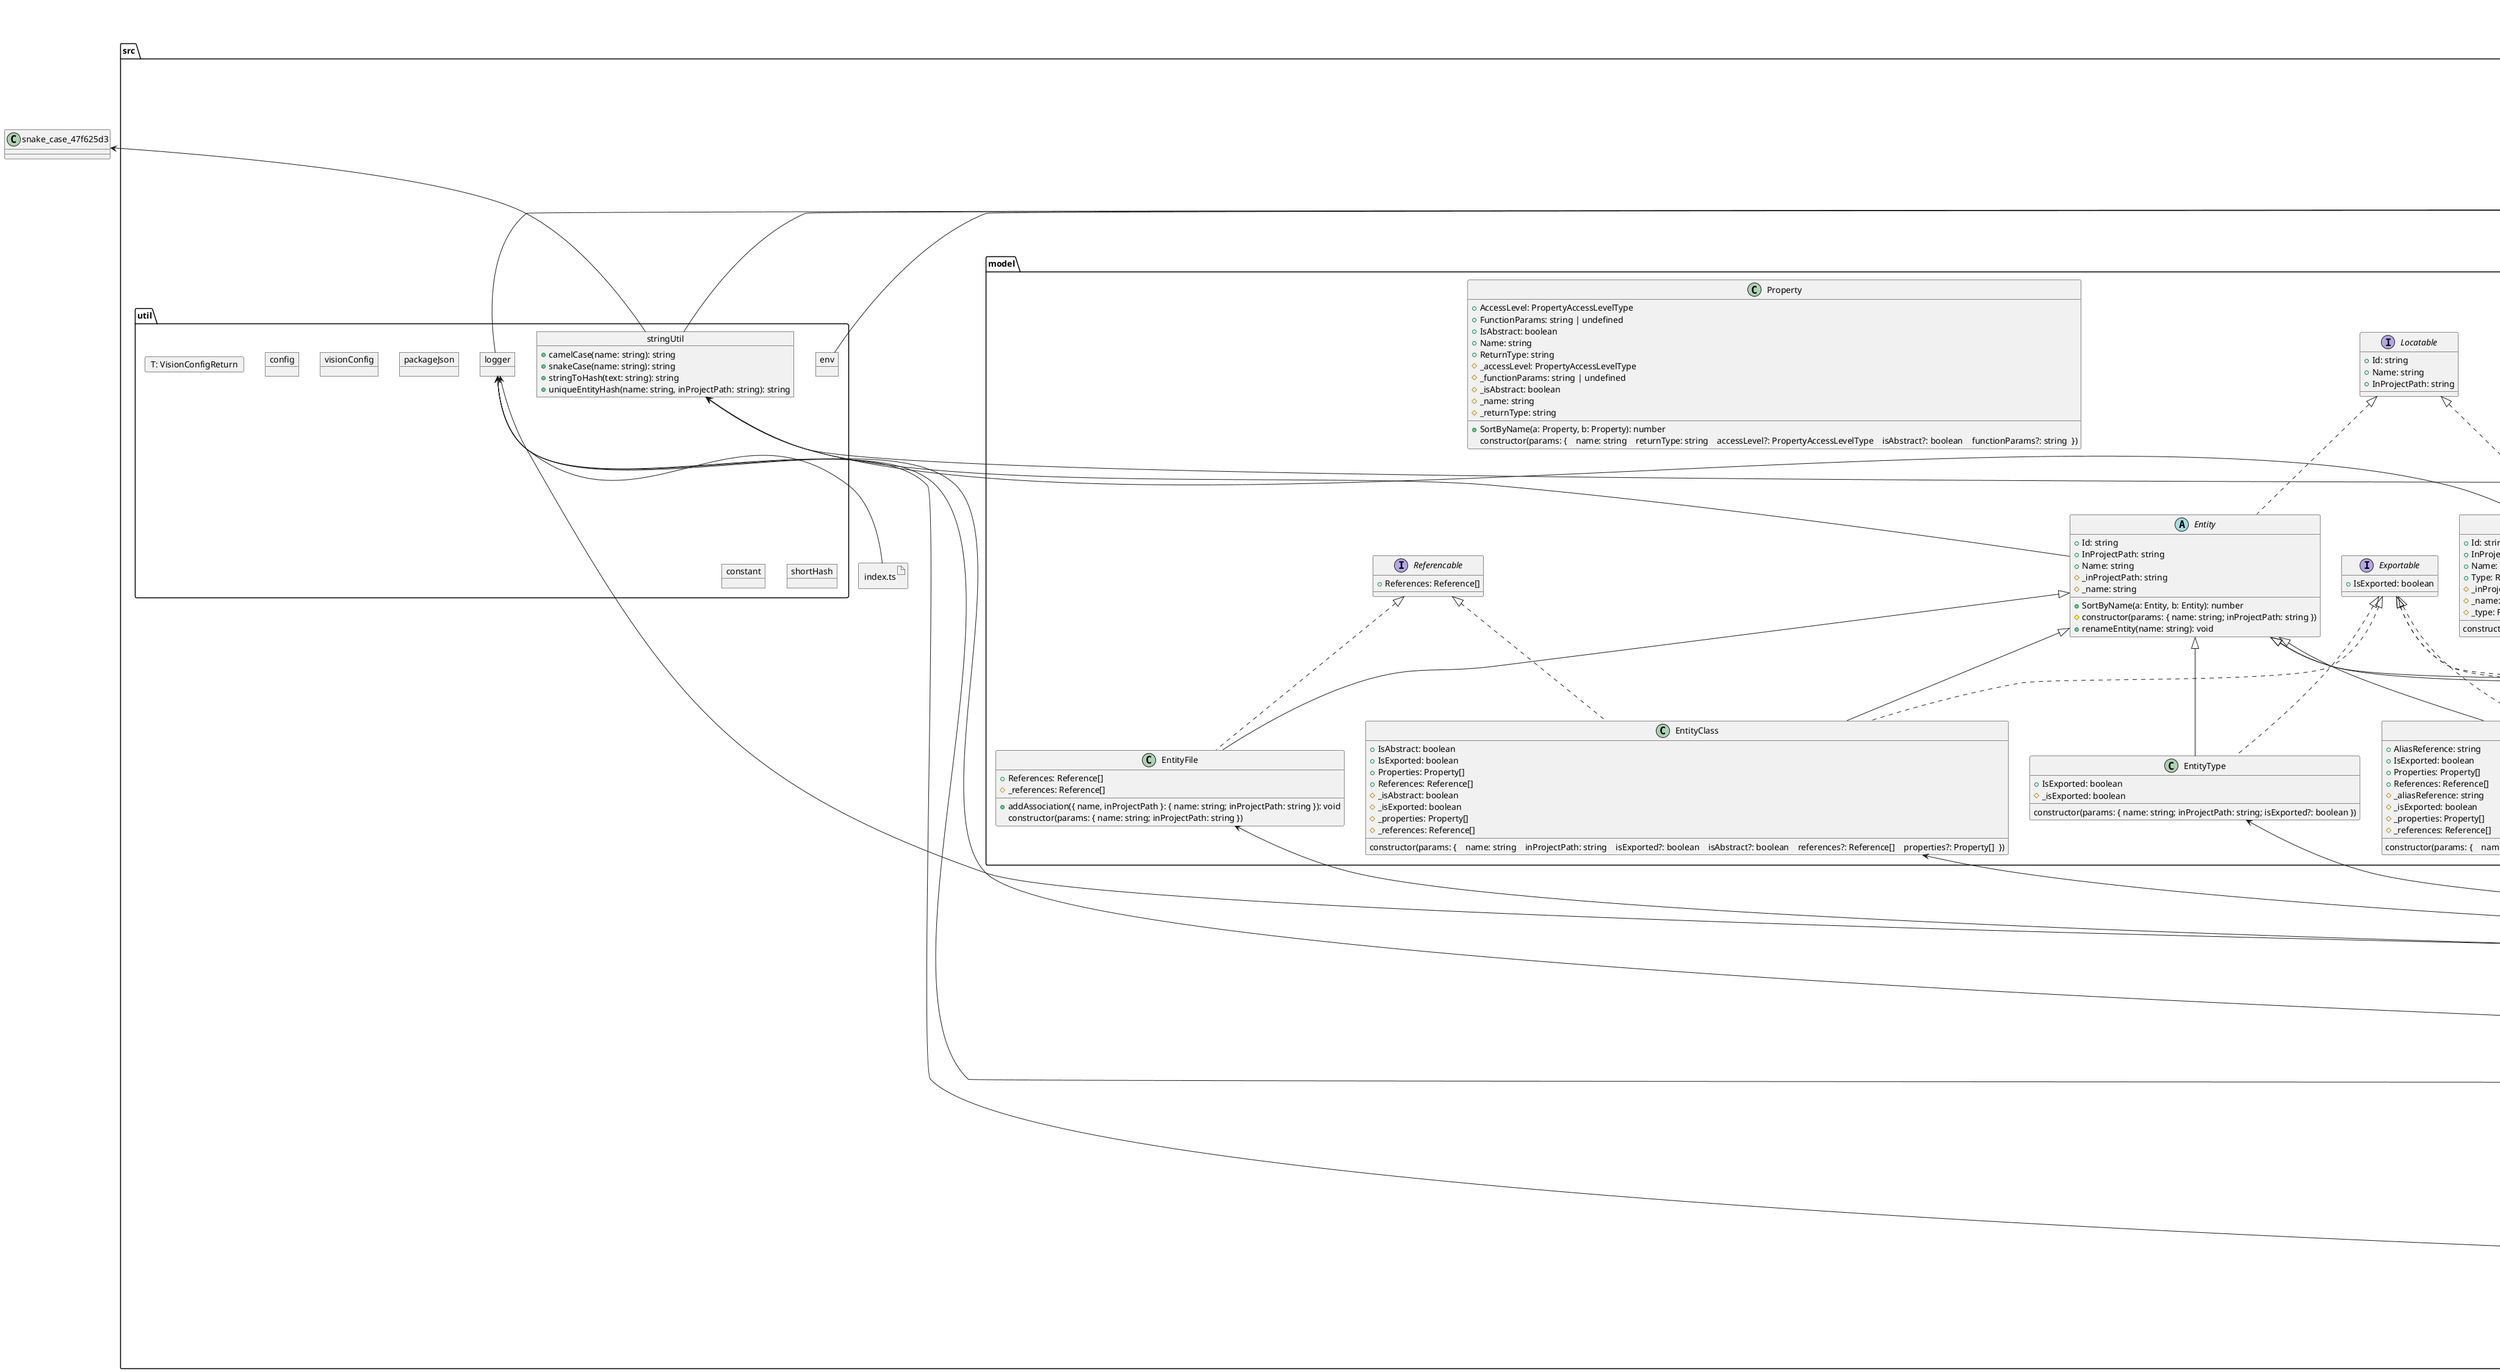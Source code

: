 @startuml
    folder "src" as src_b874d07 {
      artifact "index.ts" as index_ts_e4daf83f {
      }
      folder "app" as app_6faf0769 {
        class "CliApp" as cli_app_8bf9ca45 {
          constructor(args: string[])
        }
        object "app" as app_1d92d491 {
          # _onError(err: Error): Promise<void>
          # _registerOnExit: void
          # _server: undefined | any
          # _start(runApp: App): Promise<void>
          # _stop: Promise<void>
          + start: void
        }
        folder "init" as init_837dc15c {
          class "ExecArgsAsCommand" as exec_args_as_command_d74becbe {
            Name: string
            - ___args: string[]
            # _destroyFn: Promise<void>
            # _initFn: Promise<void>
            constructor(args: string[])
          }
        }
      }
      folder "dal" as dal_fba75381 {
        card "T: ExecResult" as exec_result_4f6edd5d {
        }
        object "shellDal" as shell_dal_4f6edd5d {
          + cd(dir: string): void
          + exec(cmd: string): Promise<ExecResult>
          + print(message: string): void
          + pwd: string
        }
      }
      folder "enum" as enum_1eea471b {
        enum "PumlGroupType" as puml_group_type_87f1b99e {
          FICTIVE = 'fictive'
          FOLDER = 'folder'
          RECTANGLE = 'rectangle'
        }
        enum "ReferenceType" as reference_type_1f38c983 {
          AGGREGATION = 'aggregation'
          ASSOCIATION = 'association'
          COMPOSITION = 'composition'
          DEPENDENCY = 'dependency'
          IMPLEMENTATION = 'implementation'
          INHERITANCE = 'inheritance'
        }
      }
      folder "model" as model_40d91327 {
        class "EntityClass" as entity_class_87e50b39 {
          + IsAbstract: boolean
          + IsExported: boolean
          + Properties: Property[]
          + References: Reference[]
          # _isAbstract: boolean
          # _isExported: boolean
          # _properties: Property[]
          # _references: Reference[]
          constructor(params: {    name: string    inProjectPath: string    isExported?: boolean    isAbstract?: boolean    references?: Reference[]    properties?: Property[]  })
        }
        class "EntityEnum" as entity_enum_f7c58024 {
          + IsExported: boolean
          + Properties: string[]
          # _isExported: boolean
          # _properties: string[]
          constructor(params: { name: string; inProjectPath: string; isExported?: boolean; properties: string[] })
        }
        class "EntityFile" as entity_file_33f169f1 {
          + References: Reference[]
          # _references: Reference[]
          + addAssociation({ name, inProjectPath }: { name: string; inProjectPath: string }): void
          constructor(params: { name: string; inProjectPath: string })
        }
        class "EntityInterface" as entity_interface_590b4132 {
          + IsExported: boolean
          + Properties: Property[]
          + References: Reference[]
          # _isExported: boolean
          # _properties: Property[]
          # _references: Reference[]
          constructor(params: {    name: string    inProjectPath: string    isExported?: boolean    references?: Reference[]    properties?: Property[]  })
        }
        class "EntityObject" as entity_object_784a4022 {
          + AliasReference: string
          + IsExported: boolean
          + Properties: Property[]
          + References: Reference[]
          # _aliasReference: string
          # _isExported: boolean
          # _properties: Property[]
          # _references: Reference[]
          constructor(params: {    name: string    inProjectPath: string    isExported?: boolean    references?: Reference[]    properties?: Property[]    aliasReference?: string  })
        }
        class "EntityType" as entity_type_a3fb7caf {
          + IsExported: boolean
          # _isExported: boolean
          constructor(params: { name: string; inProjectPath: string; isExported?: boolean })
        }
        abstract "Entity" as entity_9581579a {
          + Id: string
          + InProjectPath: string
          + Name: string
          + SortByName(a: Entity, b: Entity): number
          # _inProjectPath: string
          # _name: string
          # constructor(params: { name: string; inProjectPath: string })
          + renameEntity(name: string): void
        }
        interface "Exportable" as exportable_2ac9ab8f {
          + IsExported: boolean
        }
        interface "Locatable" as locatable_b011d3de {
          + Id: string
          + Name: string
          + InProjectPath: string
        }
        enum "PropertyAccessLevelType" as property_access_level_type_d5a84d26 {
          NO_MODIFIER = 'no-modifier'
          PRIVATE = 'private'
          PROTECTED = 'protected'
          PUBLIC = 'public'
        }
        class "Property" as property_d5a84d26 {
          + AccessLevel: PropertyAccessLevelType
          + FunctionParams: string | undefined
          + IsAbstract: boolean
          + Name: string
          + ReturnType: string
          + SortByName(a: Property, b: Property): number
          # _accessLevel: PropertyAccessLevelType
          # _functionParams: string | undefined
          # _isAbstract: boolean
          # _name: string
          # _returnType: string
          constructor(params: {    name: string    returnType: string    accessLevel?: PropertyAccessLevelType    isAbstract?: boolean    functionParams?: string  })
        }
        interface "Referencable" as referencable_31799d25 {
          + References: Reference[]
        }
        class "Reference" as reference_aaef6aea {
          + Id: string
          + InProjectPath: string
          + Name: string
          + Type: ReferenceType
          # _inProjectPath: string
          # _name: string
          # _type: ReferenceType
          constructor(params: { name: string; inProjectPath: string; type: ReferenceType })
        }
      }
      folder "module" as module_9f6f6c52 {
        artifact "ts.ts" as ts_ts_eabf7773 {
        }
      }
      folder "service" as service_c83a6ab5 {
        card "T: ArgsServiceParams" as args_service_params_d268d804 {
        }
        card "T: CliCommands" as cli_commands_d268d804 {
        }
        card "T: CmdGenerateParams" as cmd_generate_params_d268d804 {
        }
        object "argsService" as args_service_d268d804 {
          + argToObject({ args, options }: ArgsServiceParams): T
          + cliCommandOptions: Options
          + cmdGenerateParams: Options
          + selectedCommandCount({ args, options }: ArgsServiceParams): number
        }
        object "cliService" as cli_service_317b6b45 {
          + printHelp: void
          + printVersion: void
        }
        object "fileService" as file_service_3f424ea5 {
          + cleanupPath(relativeOrAbsPath: string): string
          + fileListFromFolder(folderPath: string): Promise<string[]>
          + fileNameFromPath(filePath: string, options: { withExtension?: boolean } = {}): string
          + importPathFind(params: { filePathImportedFrom: string; importPath: string }): string
          + isAbsPath(relativeOrAbsPath: string): boolean
          + isDotPath(path: string): boolean
          + joinPaths(...paths: string[]): string
          + lastFolderFromPath(filePath: string): string
          + makeFolderIfNotExist(folderPath: string): Promise<void>
          + mkdirAndWriteToFile(params: { folderPath: string; fileName: string; data: string }): Promise<void>
          + readFile(filePath: string): Promise<string>
          + relativeToAbsPath(relativeOrAbsPath: string): string
          + writeToFile(params: { filePath: string; data: string }): Promise<void>
        }
        object "helpService" as help_service_20a1eb92 {
          + text: string
        }
        card "T: PrintStdMessage" as print_std_message_db3f045d {
        }
        object "shellService" as shell_service_db3f045d {
          # _joinResults(results: PrintStdMessage[]): PrintStdMessage
          + cd: shellDal
          + exec: shellDal
          + print: shellDal
          + printError(message: string): void
          + printStdMessage(...messageArgs: PrintStdMessage[]): void
          + printSuccess(message: string): void
        }
        folder "command" as command_7ebc6e5d {
          interface "Executable" as executable_a85166eb {
            + execute: Promise<void>
          }
          class "Generate" as generate_eb5ef3b0 {
            + execute: Promise<void>
          }
          class "PrintHelp" as print_help_2c3c3bf6 {
            + execute: Promise<void>
          }
          class "PrintVersion" as print_version_dc92b85d {
            + execute: Promise<void>
          }
        }
        folder "convert" as convert_2b710bad {
          object "convertService" as convert_service_b2b4bfac {
            + strategyByFile(params: { filePath: string; folderPath: string }): ConvertStrategy | undefined
          }
          interface "ConvertStrategy" as convert_strategy_2898ab6a {
            + convert: Promise<Entity[]>
          }
          folder "ts" as ts_42a428a5 {
            card "T: TsConfigFileType" as ts_config_file_type_715f0c18 {
            }
            object "___tsConfigFileJson" as ts_config_file_json_715f0c18 {
            }
            object "tsConfigFileService" as ts_config_file_service_715f0c18 {
              # _cleanReplacePaths: { startsWith: string; replaceWith: string }[]
              # _cleanReplaceWith(path: string): string
              # _getFileJson: TsConfigFileType
              + init: Promise<void>
              + moduleAliasResolve(path: string): string
            }
            class "TsConvert" as ts_convert_87a0875e {
              # _filePath: string
              # _folderPath: string
              # _parseFile(params: { filePath: string; fileName: string }): Promise<ts.SourceFile>
              constructor({ filePath, folderPath }: { filePath: string; folderPath: string })
              + convert: Promise<Entity[]>
            }
            class "TsEntityParser" as ts_entity_parser_d73e1a98 {
              # _fileName: string
              # _findI
              # _importParseResults: TsParserImportParseResult[]
              # _inProjectPath: string
              # _joinEntitiesByAliasReference(entities: Entity[]): Entity[]
              # _parseStatement(statement: ts.Statement): Entity[]
              # _parseStatements: Entity[]
              # _parsedSource: ts.SourceFile
              # _parserByStatementKind(statement: ts.Statement): Parsable | undefined
              constructor(params: {    parsedSource: ts.SourceFile    fileName: string    inProjectPath: string    importParseResults: TsParserImportParseResult[]  })
              + parsedEntities: Entity[]
            }
            object "tsParserImportRelations" as ts_parser_import_relations_62a961c6 {
              + findIdentifier(identifierName: string, statement: any): boolean
              + findImportRelations(statement: ts.Statement | ts.VariableDeclaration, importParseResults: TsParserImportParseResult[]): Reference[]
              + isDeclaration(statement: any): boolean
              + stepIntoArray(identifierName: string, statement: any, blockNames: string[]): boolean
              + stepIntoNode(identifierName: string, statement: any, blockNames: string[]): boolean
            }
            object "tsParserService" as ts_parser_service_e67f4e7e {
              # _isViableExportableStatementKind(kind: number): boolean
              + accessLevel(modifiers?: ts.ModifiersArray): PropertyAccessLevelType
              + checkIfThereAreAnyExports(parsedSource: ts.SourceFile): boolean
              + findClassRelations(params: { statement: ts.Statement; parsedSource: ts.SourceFile; inProjectPath: string }): Reference[]
              + importsFromStatement(params: { statement: ts.Statement; inProjectPath: string }): TsParserImportParseResult[]
              + importsFromStatements(params: { parsedSource: ts.SourceFile; inProjectPath: string }): TsParserImportParseResult[]
              + isAbstract(modifiers?: ts.ModifiersArray): boolean
              + isExported(modifiers?: ts.ModifiersArray): boolean
            }
            folder "parser" as parser_a64afe8d {
              interface "Parsable" as parsable_1dc7e811 {
                + parse: T
              }
              class "TsParserClass" as ts_parser_class_5b693985 {
                # _findProperties: Property[]
                # _importParseResults: TsParserImportParseResult[]
                # _inProjectPath: string
                # _parsedSource: ts.SourceFile
                # _propertiesToString(parameters?: any[]): string
                # _returnTypeValue(member: any): string
                # _statement: ts.Statement
                constructor(params: {    parsedSource: ts.SourceFile    statement: ts.Statement    inProjectPath: string    importParseResults: TsParserImportParseResult[]  })
                + parse: EntityClass[]
              }
              class "TsParserEnum" as ts_parser_enum_2a645d78 {
                # _inProjectPath: string
                # _parsedSource: ts.SourceFile
                # _statement: ts.Statement
                constructor(params: { parsedSource: ts.SourceFile; statement: ts.Statement; inProjectPath: string })
                + parse: EntityEnum[]
              }
              class "TsParserFile" as ts_parser_file_f26663cd {
                # _fileName: string
                # _importParseResults: TsParserImportParseResult[]
                # _inProjectPath: string
                # _parsedSource: ts.SourceFile
                constructor(params: {    parsedSource: ts.SourceFile    inProjectPath: string    fileName: string    importParseResults: TsParserImportParseResult[]  })
                + parse: EntityFile[]
              }
              card "T: TsParserImportParseResult" as ts_parser_import_parse_result_edaa2a96 {
              }
              class "TsParserImport" as ts_parser_import_edaa2a96 {
                # _importedFileInProjectAbsPath(importPath: string): string
                # _inProjectPath: string
                # _parseBindingName(importClause: any): string[]
                # _parseDefaultImport(importClause: any): string[]
                # _parseElements(elements: any): string[]
                # _statement: ts.Statement
                constructor(params: { statement: ts.Statement; inProjectPath: string })
                + parse: TsParserImportParseResult[]
              }
              class "TsParserInterface" as ts_parser_interface_8936afae {
                # _findProperties: Property[]
                # _inProjectPath: string
                # _parsedSource: ts.SourceFile
                # _statement: ts.Statement
                constructor(params: { parsedSource: ts.SourceFile; statement: ts.Statement; inProjectPath: string })
                + parse: EntityInterface[]
              }
              class "TsParserObject" as ts_parser_object_cba014be {
                # _accessLevel(propName: string): PropertyAccessLevelType
                # _findProperties(properties?: any[]): Property[]
                # _importParseResults: TsParserImportParseResult[]
                # _inProjectPath: string
                # _nameFromDeclarationsList(declarationList: ts.VariableDeclarationList): { name: string; declaration: ts.VariableDeclaration } | undefined
                # _parsedSource: ts.SourceFile
                # _returnTypeValue(property: any): string
                # _statement: ts.Statement
                constructor(params: {    parsedSource: ts.SourceFile    statement: ts.Statement    inProjectPath: string    importParseResults: TsParserImportParseResult[]  })
                + parse: EntityObject[]
              }
              class "TsParserType" as ts_parser_type_46289b53 {
                # _inProjectPath: string
                # _statement: ts.Statement
                constructor(params: { statement: ts.Statement; inProjectPath: string })
                + parse: EntityType[]
              }
            }
          }
        }
        folder "print" as print_8fa2e50b {
          interface "PrintStrategy" as print_strategy_5e9faaaa {
            + print(params: { entities: Entity[] }): Promise<void>
          }
          folder "puml" as puml_bc87e940 {
            class "PumlDocument" as puml_document_ebf39ea0 {
              # _print: string[]
              # _templateEnd: string
              # _templateStart: string
            }
            abstract "PumlEntity" as puml_entity_cc3a6994 {
              # _children: PumlEntity[]
              # _indentRows(templates: string[]): string[]
              # {abstract} _print: string[]
              # _relations: PumlRelation[]
              # {abstract} _templateEnd: string
              # {abstract} _templateStart: string
              + addChildren(printable: PumlEntity): void
              + print: string
              + printRelations: string
            }
            class "PumlGroup" as puml_group_a2149850 {
              + GroupPath: string
              + Id: string
              + Name: string
              + Type: string
              # _groupPath: string
              # _name: string
              # _print: string[]
              # _printGroups(groups: { [k: string]: PumlGroup }): string
              # _templateEnd: string
              # _templateStart: string
              # _type: PumlGroupType
              constructor(params: { name: string; type: PumlGroupType; groupPath: string })
              + groups: { [k: string]: PumlGroup }
            }
            class "PumlPrint" as puml_print_77dc46be {
              # _destinationPath: string
              # _fileName:  = vision.puml
              # _generateGroups(entities: Entity[]): void
              # _printableStrategyFromEntity(entity: Entity): PumlEntity | undefined
              # _pumlRelationStrings: string[]
              # _rootGroup: PumlGroup
              # _writeToFile(data: string): Promise<void>
              constructor(params: { appName?: string; destinationPath: string })
              + print(params: { entities: Entity[] }): Promise<void>
            }
            class "PumlRelation" as puml_relation_24365729 {
              # _fromEntity: Entity
              # _linkByReferenceType: string
              # _reference: Reference
              constructor(params: { reference: Reference; fromEntity: Entity })
              + print: string
            }
            folder "printable-entity" as printable_entity_3657a4a2 {
              class "PumlPrintableClass" as puml_printable_class_46ef6395 {
                # _entity: EntityClass
                # _print: string[]
                # _printProperty(property: Property): string
                # _templateEnd: string
                # _templateStart: string
                constructor(params: { entity: EntityClass })
              }
              class "PumlPrintableEnum" as puml_printable_enum_9f4c4448 {
                # _entity: EntityEnum
                # _print: string[]
                # _templateEnd: string
                # _templateStart: string
                constructor(params: { entity: EntityEnum })
              }
              class "PumlPrintableFile" as puml_printable_file_11eb1ddd {
                # _entity: EntityFile
                # _print: string[]
                # _templateEnd: string
                # _templateStart: string
                constructor(params: { entity: EntityFile })
              }
              class "PumlPrintableInterface" as puml_printable_interface_dfa76d5e {
                # _entity: EntityInterface
                # _print: string[]
                # _printProperty(property: Property): string
                # _templateEnd: string
                # _templateStart: string
                constructor(params: { entity: EntityInterface })
              }
              class "PumlPrintableObject" as puml_printable_object_2cf1044e {
                # _entity: EntityObject
                # _print: string[]
                # _printProperty(property: Property): string
                # _templateEnd: string
                # _templateStart: string
                constructor(params: { entity: EntityObject })
              }
              class "PumlPrintableProperty" as puml_printable_property_739e371c {
                # _abstractAttribute: string
                # _accessLevel: string
                # _print: string[]
                # _property: Property
                # _propertyName: string
                # _templateEnd: string
                # _templateStart: string
                constructor(params: { property: Property })
              }
              class "PumlPrintableType" as puml_printable_type_21bec203 {
                # _entity: EntityType
                # _print: string[]
                # _templateEnd: string
                # _templateStart: string
                constructor(params: { entity: EntityType })
              }
              class "PumlPrintableWrapper" as puml_printable_wrapper_b8ea5ae8 {
                # _print: string[]
                # _templateEnd: string
                # _templateStart: string
                constructor(protected readonly _string: string)
              }
            }
          }
        }
      }
      folder "use-case" as use_case_fcef54f2 {
        object "cliInitUseCase" as cli_init_use_case_9439e852 {
          + createCommandFromCliArgs(args: string[]): Executable
          + execArgsAsCommand(args: string[]): Promise<void>
          + ifMoreThenOneCommandSelectedThrowErrorAndPrintHelp(args: string[]): void
          + ifNoCommandSelectedThrowErrorAndPrintHelp(args: string[]): void
        }
        object "visionUseCase" as vision_use_case_dd084107 {
          + processFolder(params: { folderPath: string; printStrategy: PrintStrategy }): Promise<void>
        }
      }
      folder "util" as util_28bcbc6c {
        object "env" as env_939c4ec0 {
        }
        object "config" as config_939c4ec0 {
        }
        card "T: VisionConfigReturn" as vision_config_return_939c4ec0 {
        }
        object "visionConfig" as vision_config_939c4ec0 {
        }
        object "packageJson" as package_json_6be721f4 {
        }
        object "constant" as constant_6be721f4 {
        }
        object "logger" as logger_d1ee5f1e {
        }
        object "shortHash" as short_hash_20f7f236 {
        }
        object "stringUtil" as string_util_20f7f236 {
          + camelCase(name: string): string
          + snakeCase(name: string): string
          + stringToHash(text: string): string
          + uniqueEntityHash(name: string, inProjectPath: string): string
        }
      }
    }
  cli_app_8bf9ca45 -up-|> app_d815df3b
  app_1d92d491 -up-> logger_d1ee5f1e
  exec_args_as_command_d74becbe -up-> cli_init_use_case_9439e852
  exec_args_as_command_d74becbe -up-|> initiate_d815df3b
  shell_dal_4f6edd5d -up-> shell_735e83ab
  index_ts_e4daf83f -up-> logger_d1ee5f1e
  entity_class_87e50b39 -up-|> entity_9581579a
  entity_class_87e50b39 .up.|> exportable_2ac9ab8f
  entity_class_87e50b39 .up.|> referencable_31799d25
  entity_enum_f7c58024 -up-|> entity_9581579a
  entity_enum_f7c58024 .up.|> exportable_2ac9ab8f
  entity_file_33f169f1 -up-|> entity_9581579a
  entity_file_33f169f1 .up.|> referencable_31799d25
  entity_interface_590b4132 -up-|> entity_9581579a
  entity_interface_590b4132 .up.|> exportable_2ac9ab8f
  entity_object_784a4022 -up-|> entity_9581579a
  entity_object_784a4022 .up.|> exportable_2ac9ab8f
  entity_type_a3fb7caf -up-|> entity_9581579a
  entity_type_a3fb7caf .up.|> exportable_2ac9ab8f
  entity_9581579a -up-> string_util_20f7f236
  entity_9581579a .up.|> locatable_b011d3de
  reference_aaef6aea -up-> string_util_20f7f236
  reference_aaef6aea .up.|> locatable_b011d3de
  ts_ts_eabf7773 -up-> ts_88927a5b
  args_service_d268d804 -up-> minimist_91be8eac
  cli_service_317b6b45 -up-> shell_service_db3f045d
  generate_eb5ef3b0 -up-> vision_use_case_dd084107
  generate_eb5ef3b0 .up.|> executable_a85166eb
  print_help_2c3c3bf6 -up-> cli_service_317b6b45
  print_help_2c3c3bf6 .up.|> executable_a85166eb
  print_version_dc92b85d -up-> cli_service_317b6b45
  print_version_dc92b85d .up.|> executable_a85166eb
  convert_service_b2b4bfac -up-> ts_convert_87a0875e
  convert_service_b2b4bfac -up-> logger_d1ee5f1e
  ts_parser_class_5b693985 .up.|> parsable_1dc7e811
  ts_parser_enum_2a645d78 .up.|> parsable_1dc7e811
  ts_parser_file_f26663cd .up.|> parsable_1dc7e811
  ts_parser_import_edaa2a96 -up-> file_service_3f424ea5
  ts_parser_import_edaa2a96 .up.|> parsable_1dc7e811
  ts_parser_interface_8936afae .up.|> parsable_1dc7e811
  ts_parser_object_cba014be -up-> property_access_level_type_d5a84d26
  ts_parser_object_cba014be .up.|> parsable_1dc7e811
  ts_parser_type_46289b53 .up.|> parsable_1dc7e811
  ts_convert_87a0875e -up-> ts_eabf7773
  ts_convert_87a0875e -up-> ts_parser_file_f26663cd
  ts_convert_87a0875e -up-> ts_config_file_service_715f0c18
  ts_convert_87a0875e .up.|> convert_strategy_2898ab6a
  ts_entity_parser_d73e1a98 -up-> ts_eabf7773
  ts_entity_parser_d73e1a98 -up-> ts_parser_class_5b693985
  ts_entity_parser_d73e1a98 -up-> ts_parser_enum_2a645d78
  ts_entity_parser_d73e1a98 -up-> ts_parser_interface_8936afae
  ts_entity_parser_d73e1a98 -up-> ts_parser_object_cba014be
  ts_entity_parser_d73e1a98 -up-> ts_parser_type_46289b53
  ts_entity_parser_d73e1a98 -up-> logger_d1ee5f1e
  ts_parser_service_e67f4e7e -up-> property_access_level_type_d5a84d26
  ts_parser_service_e67f4e7e -up-> ts_parser_import_edaa2a96
  file_service_3f424ea5 -up-> fs_b9f0eb9
  file_service_3f424ea5 -up-> path_6f8e1be1
  puml_printable_class_46ef6395 -up-> puml_printable_property_739e371c
  puml_printable_class_46ef6395 -up-|> puml_entity_cc3a6994
  puml_printable_enum_9f4c4448 -up-|> puml_entity_cc3a6994
  puml_printable_file_11eb1ddd -up-|> puml_entity_cc3a6994
  puml_printable_interface_dfa76d5e -up-> puml_printable_property_739e371c
  puml_printable_interface_dfa76d5e -up-|> puml_entity_cc3a6994
  puml_printable_object_2cf1044e -up-> puml_printable_property_739e371c
  puml_printable_object_2cf1044e -up-|> puml_entity_cc3a6994
  puml_printable_property_739e371c -up-> property_access_level_type_d5a84d26
  puml_printable_property_739e371c -up-|> puml_entity_cc3a6994
  puml_printable_type_21bec203 -up-|> puml_entity_cc3a6994
  puml_printable_wrapper_b8ea5ae8 -up-|> puml_entity_cc3a6994
  puml_document_ebf39ea0 -up-|> puml_entity_cc3a6994
  puml_group_a2149850 -up-> string_util_20f7f236
  puml_group_a2149850 -up-|> puml_entity_cc3a6994
  puml_print_77dc46be -up-> entity_class_87e50b39
  puml_print_77dc46be -up-> entity_enum_f7c58024
  puml_print_77dc46be -up-> entity_file_33f169f1
  puml_print_77dc46be -up-> entity_interface_590b4132
  puml_print_77dc46be -up-> entity_object_784a4022
  puml_print_77dc46be -up-> entity_type_a3fb7caf
  puml_print_77dc46be -up-> file_service_3f424ea5
  puml_print_77dc46be -up-> puml_printable_class_46ef6395
  puml_print_77dc46be -up-> puml_printable_enum_9f4c4448
  puml_print_77dc46be -up-> puml_printable_file_11eb1ddd
  puml_print_77dc46be -up-> puml_printable_interface_dfa76d5e
  puml_print_77dc46be -up-> puml_printable_object_2cf1044e
  puml_print_77dc46be -up-> puml_printable_type_21bec203
  puml_print_77dc46be -up-> logger_d1ee5f1e
  puml_print_77dc46be .up.|> print_strategy_5e9faaaa
  puml_relation_24365729 -up-> reference_type_1f38c983
  shell_service_db3f045d -up-> shell_dal_4f6edd5d
  cli_init_use_case_9439e852 -up-> cli_service_317b6b45
  cli_init_use_case_9439e852 -up-> generate_eb5ef3b0
  cli_init_use_case_9439e852 -up-> print_help_2c3c3bf6
  cli_init_use_case_9439e852 -up-> print_version_dc92b85d
  env_939c4ec0 -up-> msh_node_env_d41da467
  logger_d1ee5f1e -up-> console_logger_329990f7
  string_util_20f7f236 -up-> camel_case_47f625d3
  string_util_20f7f236 -up-> snake_case_47f625d3
@enduml